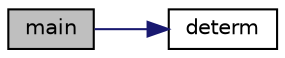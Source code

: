 digraph "main"
{
 // LATEX_PDF_SIZE
  edge [fontname="Helvetica",fontsize="10",labelfontname="Helvetica",labelfontsize="10"];
  node [fontname="Helvetica",fontsize="10",shape=record];
  rankdir="LR";
  Node1 [label="main",height=0.2,width=0.4,color="black", fillcolor="grey75", style="filled", fontcolor="black",tooltip=" "];
  Node1 -> Node2 [color="midnightblue",fontsize="10",style="solid"];
  Node2 [label="determ",height=0.2,width=0.4,color="black", fillcolor="white", style="filled",URL="$main_8c.html#a78aaf4b3947d3bb2fbb9e92418178047",tooltip="Головна функція."];
}
